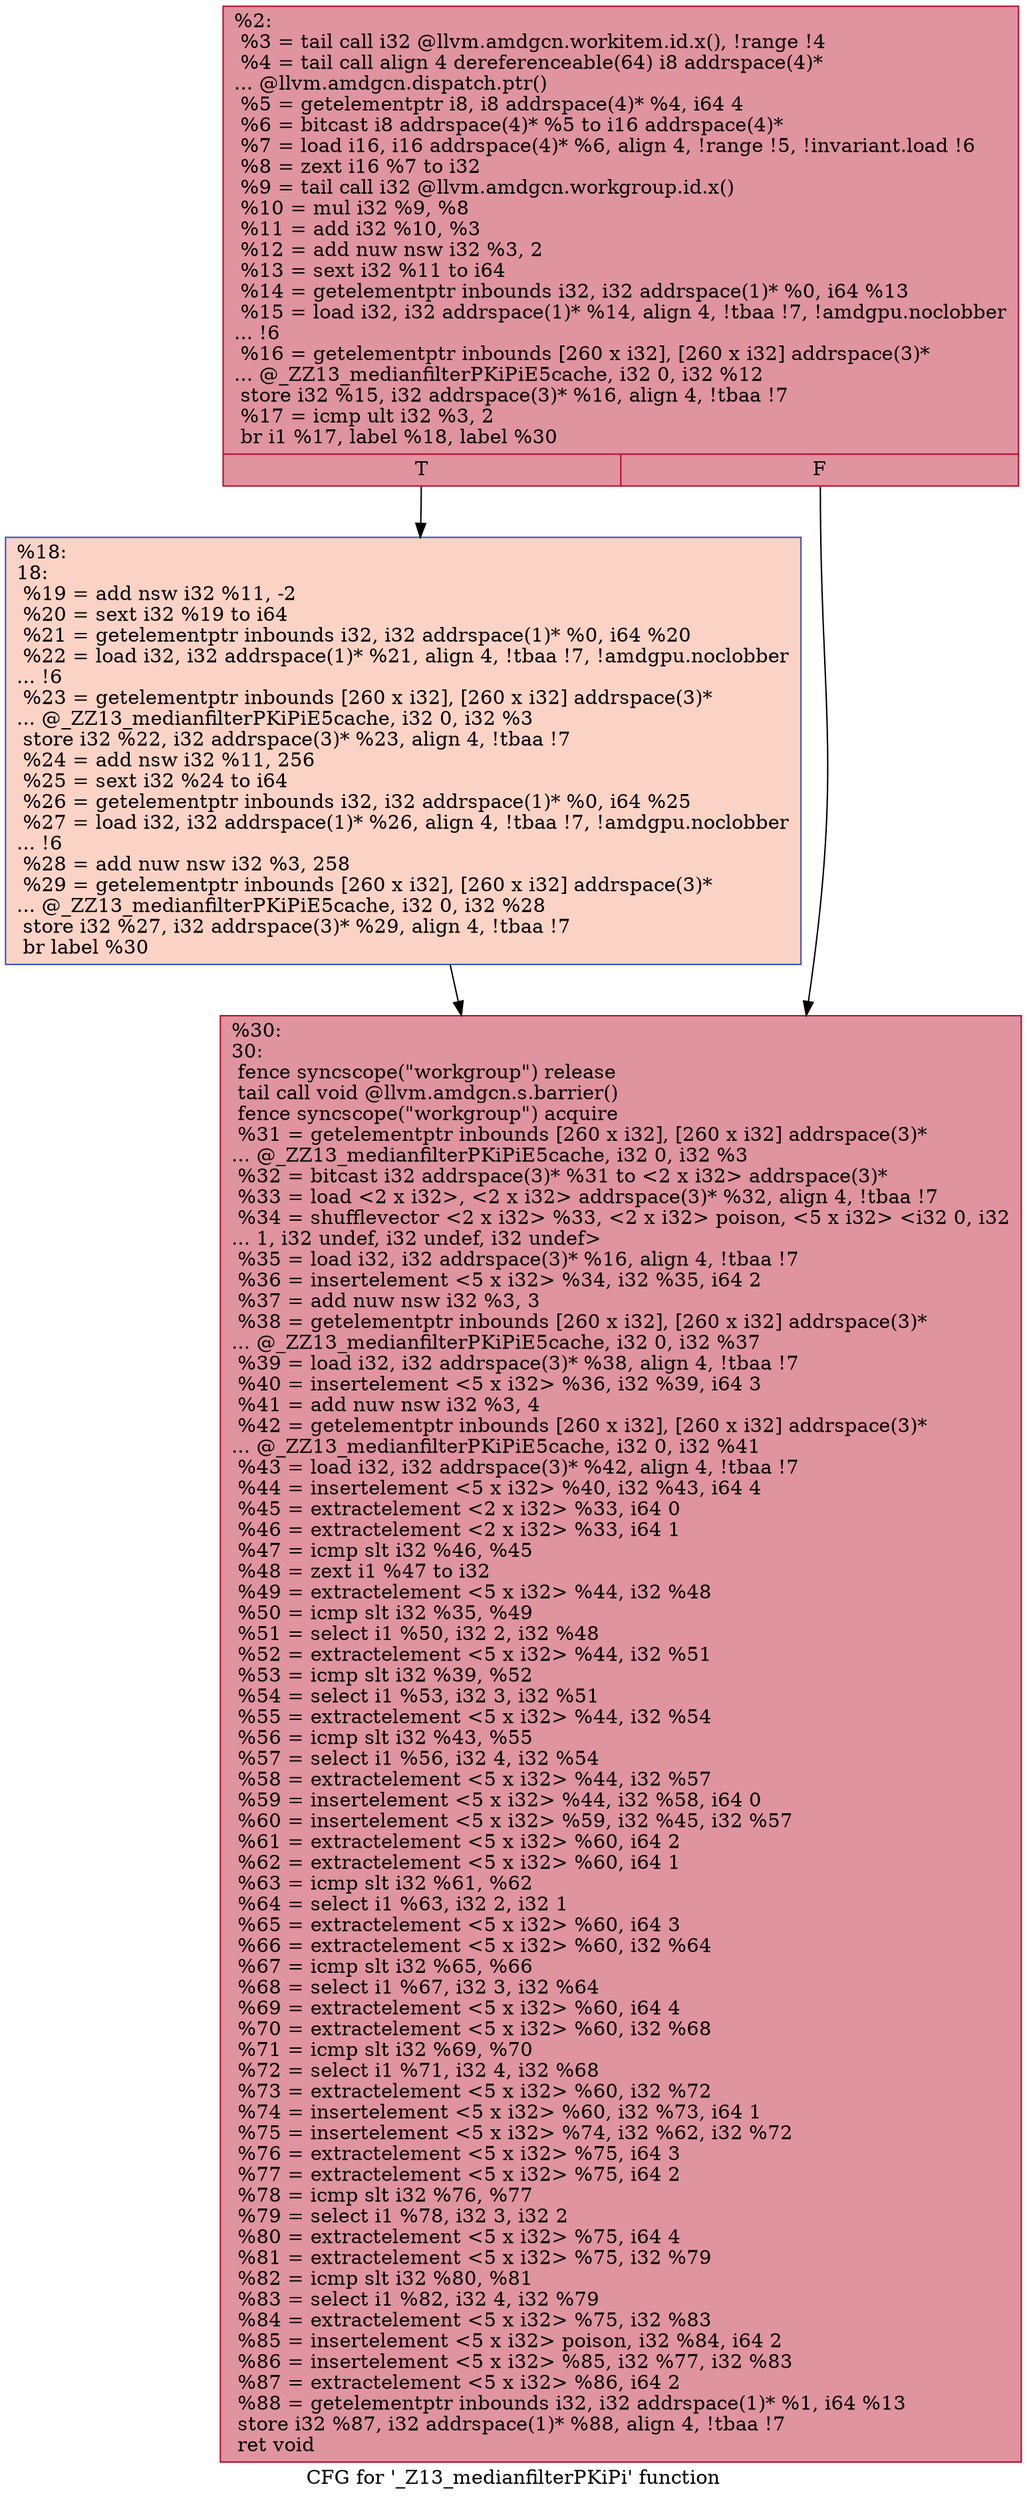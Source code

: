 digraph "CFG for '_Z13_medianfilterPKiPi' function" {
	label="CFG for '_Z13_medianfilterPKiPi' function";

	Node0x5110aa0 [shape=record,color="#b70d28ff", style=filled, fillcolor="#b70d2870",label="{%2:\l  %3 = tail call i32 @llvm.amdgcn.workitem.id.x(), !range !4\l  %4 = tail call align 4 dereferenceable(64) i8 addrspace(4)*\l... @llvm.amdgcn.dispatch.ptr()\l  %5 = getelementptr i8, i8 addrspace(4)* %4, i64 4\l  %6 = bitcast i8 addrspace(4)* %5 to i16 addrspace(4)*\l  %7 = load i16, i16 addrspace(4)* %6, align 4, !range !5, !invariant.load !6\l  %8 = zext i16 %7 to i32\l  %9 = tail call i32 @llvm.amdgcn.workgroup.id.x()\l  %10 = mul i32 %9, %8\l  %11 = add i32 %10, %3\l  %12 = add nuw nsw i32 %3, 2\l  %13 = sext i32 %11 to i64\l  %14 = getelementptr inbounds i32, i32 addrspace(1)* %0, i64 %13\l  %15 = load i32, i32 addrspace(1)* %14, align 4, !tbaa !7, !amdgpu.noclobber\l... !6\l  %16 = getelementptr inbounds [260 x i32], [260 x i32] addrspace(3)*\l... @_ZZ13_medianfilterPKiPiE5cache, i32 0, i32 %12\l  store i32 %15, i32 addrspace(3)* %16, align 4, !tbaa !7\l  %17 = icmp ult i32 %3, 2\l  br i1 %17, label %18, label %30\l|{<s0>T|<s1>F}}"];
	Node0x5110aa0:s0 -> Node0x5113c10;
	Node0x5110aa0:s1 -> Node0x5113c60;
	Node0x5113c10 [shape=record,color="#3d50c3ff", style=filled, fillcolor="#f59c7d70",label="{%18:\l18:                                               \l  %19 = add nsw i32 %11, -2\l  %20 = sext i32 %19 to i64\l  %21 = getelementptr inbounds i32, i32 addrspace(1)* %0, i64 %20\l  %22 = load i32, i32 addrspace(1)* %21, align 4, !tbaa !7, !amdgpu.noclobber\l... !6\l  %23 = getelementptr inbounds [260 x i32], [260 x i32] addrspace(3)*\l... @_ZZ13_medianfilterPKiPiE5cache, i32 0, i32 %3\l  store i32 %22, i32 addrspace(3)* %23, align 4, !tbaa !7\l  %24 = add nsw i32 %11, 256\l  %25 = sext i32 %24 to i64\l  %26 = getelementptr inbounds i32, i32 addrspace(1)* %0, i64 %25\l  %27 = load i32, i32 addrspace(1)* %26, align 4, !tbaa !7, !amdgpu.noclobber\l... !6\l  %28 = add nuw nsw i32 %3, 258\l  %29 = getelementptr inbounds [260 x i32], [260 x i32] addrspace(3)*\l... @_ZZ13_medianfilterPKiPiE5cache, i32 0, i32 %28\l  store i32 %27, i32 addrspace(3)* %29, align 4, !tbaa !7\l  br label %30\l}"];
	Node0x5113c10 -> Node0x5113c60;
	Node0x5113c60 [shape=record,color="#b70d28ff", style=filled, fillcolor="#b70d2870",label="{%30:\l30:                                               \l  fence syncscope(\"workgroup\") release\l  tail call void @llvm.amdgcn.s.barrier()\l  fence syncscope(\"workgroup\") acquire\l  %31 = getelementptr inbounds [260 x i32], [260 x i32] addrspace(3)*\l... @_ZZ13_medianfilterPKiPiE5cache, i32 0, i32 %3\l  %32 = bitcast i32 addrspace(3)* %31 to \<2 x i32\> addrspace(3)*\l  %33 = load \<2 x i32\>, \<2 x i32\> addrspace(3)* %32, align 4, !tbaa !7\l  %34 = shufflevector \<2 x i32\> %33, \<2 x i32\> poison, \<5 x i32\> \<i32 0, i32\l... 1, i32 undef, i32 undef, i32 undef\>\l  %35 = load i32, i32 addrspace(3)* %16, align 4, !tbaa !7\l  %36 = insertelement \<5 x i32\> %34, i32 %35, i64 2\l  %37 = add nuw nsw i32 %3, 3\l  %38 = getelementptr inbounds [260 x i32], [260 x i32] addrspace(3)*\l... @_ZZ13_medianfilterPKiPiE5cache, i32 0, i32 %37\l  %39 = load i32, i32 addrspace(3)* %38, align 4, !tbaa !7\l  %40 = insertelement \<5 x i32\> %36, i32 %39, i64 3\l  %41 = add nuw nsw i32 %3, 4\l  %42 = getelementptr inbounds [260 x i32], [260 x i32] addrspace(3)*\l... @_ZZ13_medianfilterPKiPiE5cache, i32 0, i32 %41\l  %43 = load i32, i32 addrspace(3)* %42, align 4, !tbaa !7\l  %44 = insertelement \<5 x i32\> %40, i32 %43, i64 4\l  %45 = extractelement \<2 x i32\> %33, i64 0\l  %46 = extractelement \<2 x i32\> %33, i64 1\l  %47 = icmp slt i32 %46, %45\l  %48 = zext i1 %47 to i32\l  %49 = extractelement \<5 x i32\> %44, i32 %48\l  %50 = icmp slt i32 %35, %49\l  %51 = select i1 %50, i32 2, i32 %48\l  %52 = extractelement \<5 x i32\> %44, i32 %51\l  %53 = icmp slt i32 %39, %52\l  %54 = select i1 %53, i32 3, i32 %51\l  %55 = extractelement \<5 x i32\> %44, i32 %54\l  %56 = icmp slt i32 %43, %55\l  %57 = select i1 %56, i32 4, i32 %54\l  %58 = extractelement \<5 x i32\> %44, i32 %57\l  %59 = insertelement \<5 x i32\> %44, i32 %58, i64 0\l  %60 = insertelement \<5 x i32\> %59, i32 %45, i32 %57\l  %61 = extractelement \<5 x i32\> %60, i64 2\l  %62 = extractelement \<5 x i32\> %60, i64 1\l  %63 = icmp slt i32 %61, %62\l  %64 = select i1 %63, i32 2, i32 1\l  %65 = extractelement \<5 x i32\> %60, i64 3\l  %66 = extractelement \<5 x i32\> %60, i32 %64\l  %67 = icmp slt i32 %65, %66\l  %68 = select i1 %67, i32 3, i32 %64\l  %69 = extractelement \<5 x i32\> %60, i64 4\l  %70 = extractelement \<5 x i32\> %60, i32 %68\l  %71 = icmp slt i32 %69, %70\l  %72 = select i1 %71, i32 4, i32 %68\l  %73 = extractelement \<5 x i32\> %60, i32 %72\l  %74 = insertelement \<5 x i32\> %60, i32 %73, i64 1\l  %75 = insertelement \<5 x i32\> %74, i32 %62, i32 %72\l  %76 = extractelement \<5 x i32\> %75, i64 3\l  %77 = extractelement \<5 x i32\> %75, i64 2\l  %78 = icmp slt i32 %76, %77\l  %79 = select i1 %78, i32 3, i32 2\l  %80 = extractelement \<5 x i32\> %75, i64 4\l  %81 = extractelement \<5 x i32\> %75, i32 %79\l  %82 = icmp slt i32 %80, %81\l  %83 = select i1 %82, i32 4, i32 %79\l  %84 = extractelement \<5 x i32\> %75, i32 %83\l  %85 = insertelement \<5 x i32\> poison, i32 %84, i64 2\l  %86 = insertelement \<5 x i32\> %85, i32 %77, i32 %83\l  %87 = extractelement \<5 x i32\> %86, i64 2\l  %88 = getelementptr inbounds i32, i32 addrspace(1)* %1, i64 %13\l  store i32 %87, i32 addrspace(1)* %88, align 4, !tbaa !7\l  ret void\l}"];
}
